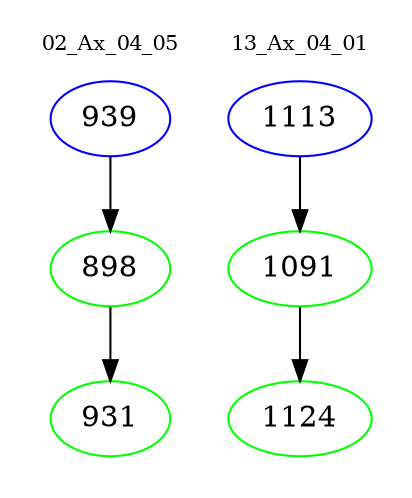 digraph{
subgraph cluster_0 {
color = white
label = "02_Ax_04_05";
fontsize=10;
T0_939 [label="939", color="blue"]
T0_939 -> T0_898 [color="black"]
T0_898 [label="898", color="green"]
T0_898 -> T0_931 [color="black"]
T0_931 [label="931", color="green"]
}
subgraph cluster_1 {
color = white
label = "13_Ax_04_01";
fontsize=10;
T1_1113 [label="1113", color="blue"]
T1_1113 -> T1_1091 [color="black"]
T1_1091 [label="1091", color="green"]
T1_1091 -> T1_1124 [color="black"]
T1_1124 [label="1124", color="green"]
}
}
